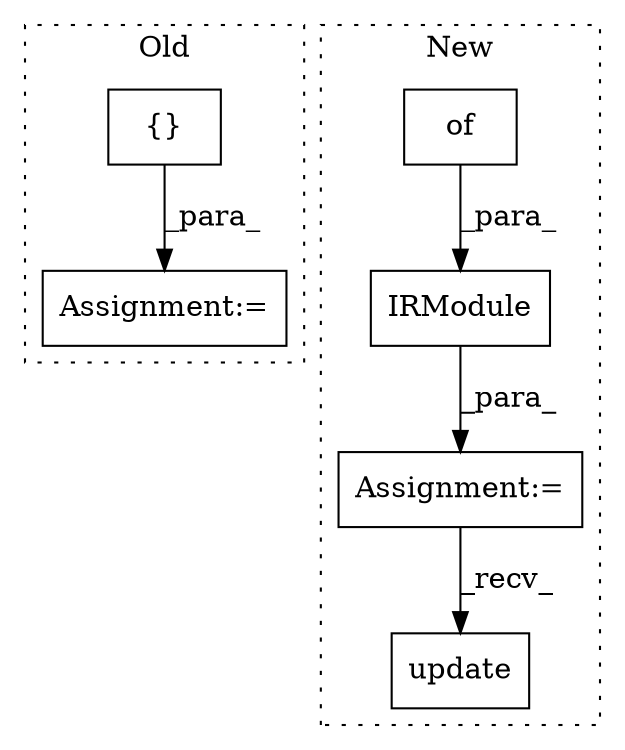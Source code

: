 digraph G {
subgraph cluster0 {
1 [label="{}" a="4" s="3262" l="2" shape="box"];
5 [label="Assignment:=" a="7" s="3252" l="1" shape="box"];
label = "Old";
style="dotted";
}
subgraph cluster1 {
2 [label="IRModule" a="32" s="3256,3273" l="9,1" shape="box"];
3 [label="update" a="32" s="3912,3929" l="7,1" shape="box"];
4 [label="of" a="32" s="3269" l="4" shape="box"];
6 [label="Assignment:=" a="7" s="3251" l="1" shape="box"];
label = "New";
style="dotted";
}
1 -> 5 [label="_para_"];
2 -> 6 [label="_para_"];
4 -> 2 [label="_para_"];
6 -> 3 [label="_recv_"];
}